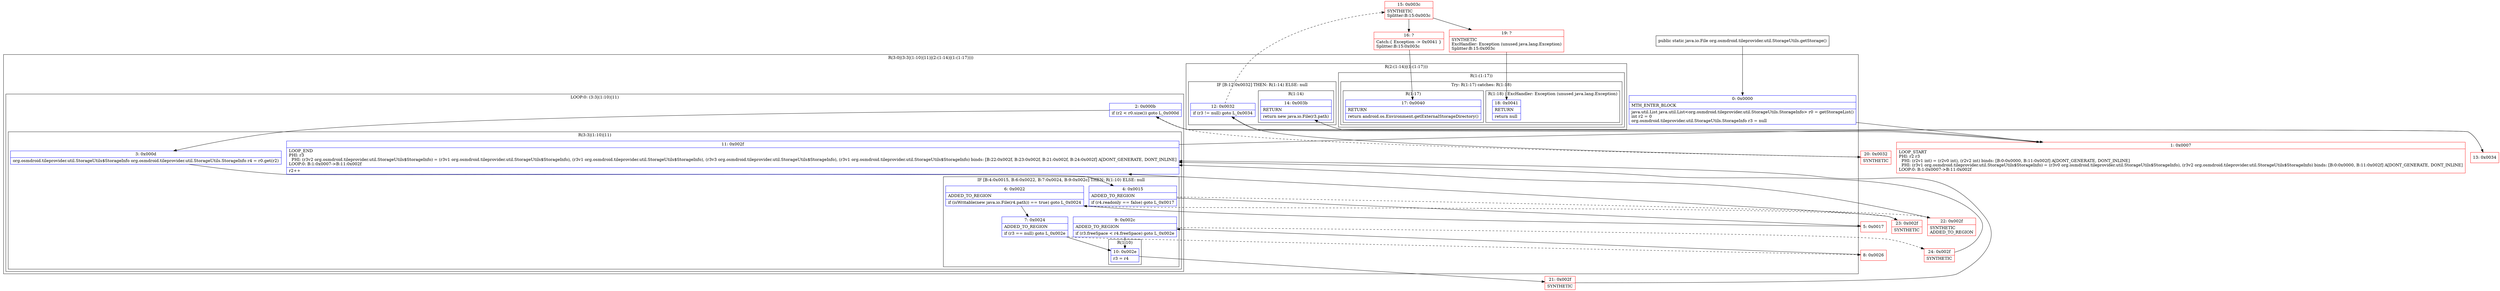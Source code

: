 digraph "CFG fororg.osmdroid.tileprovider.util.StorageUtils.getStorage()Ljava\/io\/File;" {
subgraph cluster_Region_1539764603 {
label = "R(3:0|(3:3|(1:10)|11)|(2:(1:14)|(1:(1:17))))";
node [shape=record,color=blue];
Node_0 [shape=record,label="{0\:\ 0x0000|MTH_ENTER_BLOCK\l|java.util.List java.util.List\<org.osmdroid.tileprovider.util.StorageUtils.StorageInfo\> r0 = getStorageList()\lint r2 = 0\lorg.osmdroid.tileprovider.util.StorageUtils.StorageInfo r3 = null\l}"];
subgraph cluster_LoopRegion_1014405995 {
label = "LOOP:0: (3:3|(1:10)|11)";
node [shape=record,color=blue];
Node_2 [shape=record,label="{2\:\ 0x000b|if (r2 \< r0.size()) goto L_0x000d\l}"];
subgraph cluster_Region_746680382 {
label = "R(3:3|(1:10)|11)";
node [shape=record,color=blue];
Node_3 [shape=record,label="{3\:\ 0x000d|org.osmdroid.tileprovider.util.StorageUtils$StorageInfo org.osmdroid.tileprovider.util.StorageUtils.StorageInfo r4 = r0.get(r2)\l}"];
subgraph cluster_IfRegion_1503634631 {
label = "IF [B:4:0x0015, B:6:0x0022, B:7:0x0024, B:9:0x002c] THEN: R(1:10) ELSE: null";
node [shape=record,color=blue];
Node_4 [shape=record,label="{4\:\ 0x0015|ADDED_TO_REGION\l|if (r4.readonly == false) goto L_0x0017\l}"];
Node_6 [shape=record,label="{6\:\ 0x0022|ADDED_TO_REGION\l|if (isWritable(new java.io.File(r4.path)) == true) goto L_0x0024\l}"];
Node_7 [shape=record,label="{7\:\ 0x0024|ADDED_TO_REGION\l|if (r3 == null) goto L_0x002e\l}"];
Node_9 [shape=record,label="{9\:\ 0x002c|ADDED_TO_REGION\l|if (r3.freeSpace \< r4.freeSpace) goto L_0x002e\l}"];
subgraph cluster_Region_893310514 {
label = "R(1:10)";
node [shape=record,color=blue];
Node_10 [shape=record,label="{10\:\ 0x002e|r3 = r4\l}"];
}
}
Node_11 [shape=record,label="{11\:\ 0x002f|LOOP_END\lPHI: r3 \l  PHI: (r3v2 org.osmdroid.tileprovider.util.StorageUtils$StorageInfo) = (r3v1 org.osmdroid.tileprovider.util.StorageUtils$StorageInfo), (r3v1 org.osmdroid.tileprovider.util.StorageUtils$StorageInfo), (r3v3 org.osmdroid.tileprovider.util.StorageUtils$StorageInfo), (r3v1 org.osmdroid.tileprovider.util.StorageUtils$StorageInfo) binds: [B:22:0x002f, B:23:0x002f, B:21:0x002f, B:24:0x002f] A[DONT_GENERATE, DONT_INLINE]\lLOOP:0: B:1:0x0007\-\>B:11:0x002f\l|r2++\l}"];
}
}
subgraph cluster_Region_2119728186 {
label = "R(2:(1:14)|(1:(1:17)))";
node [shape=record,color=blue];
subgraph cluster_IfRegion_1371193692 {
label = "IF [B:12:0x0032] THEN: R(1:14) ELSE: null";
node [shape=record,color=blue];
Node_12 [shape=record,label="{12\:\ 0x0032|if (r3 != null) goto L_0x0034\l}"];
subgraph cluster_Region_1981635541 {
label = "R(1:14)";
node [shape=record,color=blue];
Node_14 [shape=record,label="{14\:\ 0x003b|RETURN\l|return new java.io.File(r3.path)\l}"];
}
}
subgraph cluster_Region_658642936 {
label = "R(1:(1:17))";
node [shape=record,color=blue];
subgraph cluster_TryCatchRegion_143613431 {
label = "Try: R(1:17) catches: R(1:18)";
node [shape=record,color=blue];
subgraph cluster_Region_809653629 {
label = "R(1:17)";
node [shape=record,color=blue];
Node_17 [shape=record,label="{17\:\ 0x0040|RETURN\l|return android.os.Environment.getExternalStorageDirectory()\l}"];
}
subgraph cluster_Region_231102179 {
label = "R(1:18) | ExcHandler: Exception (unused java.lang.Exception)\l";
node [shape=record,color=blue];
Node_18 [shape=record,label="{18\:\ 0x0041|RETURN\l|return null\l}"];
}
}
}
}
}
subgraph cluster_Region_231102179 {
label = "R(1:18) | ExcHandler: Exception (unused java.lang.Exception)\l";
node [shape=record,color=blue];
Node_18 [shape=record,label="{18\:\ 0x0041|RETURN\l|return null\l}"];
}
Node_1 [shape=record,color=red,label="{1\:\ 0x0007|LOOP_START\lPHI: r2 r3 \l  PHI: (r2v1 int) = (r2v0 int), (r2v2 int) binds: [B:0:0x0000, B:11:0x002f] A[DONT_GENERATE, DONT_INLINE]\l  PHI: (r3v1 org.osmdroid.tileprovider.util.StorageUtils$StorageInfo) = (r3v0 org.osmdroid.tileprovider.util.StorageUtils$StorageInfo), (r3v2 org.osmdroid.tileprovider.util.StorageUtils$StorageInfo) binds: [B:0:0x0000, B:11:0x002f] A[DONT_GENERATE, DONT_INLINE]\lLOOP:0: B:1:0x0007\-\>B:11:0x002f\l}"];
Node_5 [shape=record,color=red,label="{5\:\ 0x0017}"];
Node_8 [shape=record,color=red,label="{8\:\ 0x0026}"];
Node_13 [shape=record,color=red,label="{13\:\ 0x0034}"];
Node_15 [shape=record,color=red,label="{15\:\ 0x003c|SYNTHETIC\lSplitter:B:15:0x003c\l}"];
Node_16 [shape=record,color=red,label="{16\:\ ?|Catch:\{ Exception \-\> 0x0041 \}\lSplitter:B:15:0x003c\l}"];
Node_19 [shape=record,color=red,label="{19\:\ ?|SYNTHETIC\lExcHandler: Exception (unused java.lang.Exception)\lSplitter:B:15:0x003c\l}"];
Node_20 [shape=record,color=red,label="{20\:\ 0x0032|SYNTHETIC\l}"];
Node_21 [shape=record,color=red,label="{21\:\ 0x002f|SYNTHETIC\l}"];
Node_22 [shape=record,color=red,label="{22\:\ 0x002f|SYNTHETIC\lADDED_TO_REGION\l}"];
Node_23 [shape=record,color=red,label="{23\:\ 0x002f|SYNTHETIC\l}"];
Node_24 [shape=record,color=red,label="{24\:\ 0x002f|SYNTHETIC\l}"];
MethodNode[shape=record,label="{public static java.io.File org.osmdroid.tileprovider.util.StorageUtils.getStorage() }"];
MethodNode -> Node_0;
Node_0 -> Node_1;
Node_2 -> Node_3;
Node_2 -> Node_20[style=dashed];
Node_3 -> Node_4;
Node_4 -> Node_5;
Node_4 -> Node_22[style=dashed];
Node_6 -> Node_7;
Node_6 -> Node_23[style=dashed];
Node_7 -> Node_8[style=dashed];
Node_7 -> Node_10;
Node_9 -> Node_10;
Node_9 -> Node_24[style=dashed];
Node_10 -> Node_21;
Node_11 -> Node_1;
Node_12 -> Node_13;
Node_12 -> Node_15[style=dashed];
Node_1 -> Node_2;
Node_5 -> Node_6;
Node_8 -> Node_9;
Node_13 -> Node_14;
Node_15 -> Node_16;
Node_15 -> Node_19;
Node_16 -> Node_17;
Node_19 -> Node_18;
Node_20 -> Node_12;
Node_21 -> Node_11;
Node_22 -> Node_11;
Node_23 -> Node_11;
Node_24 -> Node_11;
}

